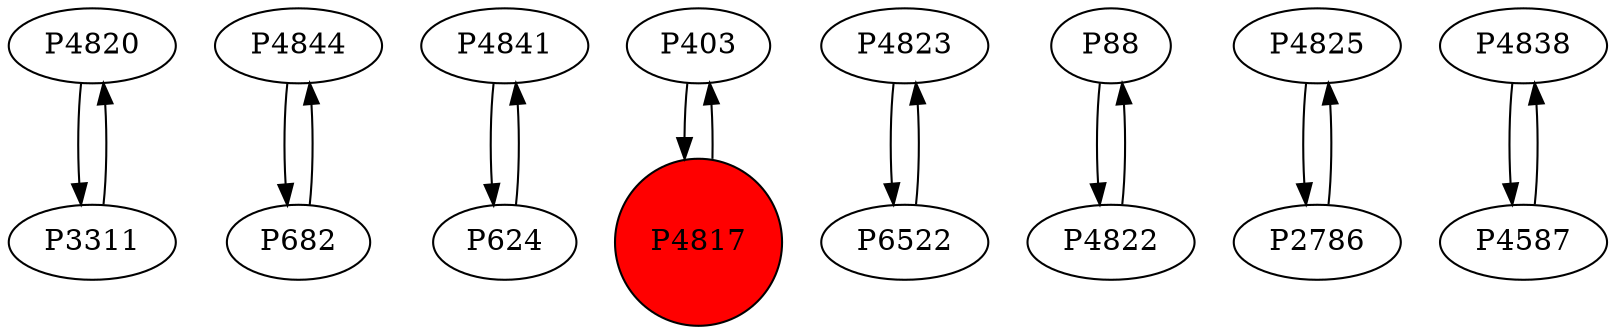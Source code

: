 digraph {
	P4820 -> P3311
	P4844 -> P682
	P682 -> P4844
	P4841 -> P624
	P403 -> P4817
	P4823 -> P6522
	P88 -> P4822
	P4825 -> P2786
	P4838 -> P4587
	P2786 -> P4825
	P4817 -> P403
	P624 -> P4841
	P4587 -> P4838
	P6522 -> P4823
	P3311 -> P4820
	P4822 -> P88
	P4817 [shape=circle]
	P4817 [style=filled]
	P4817 [fillcolor=red]
}